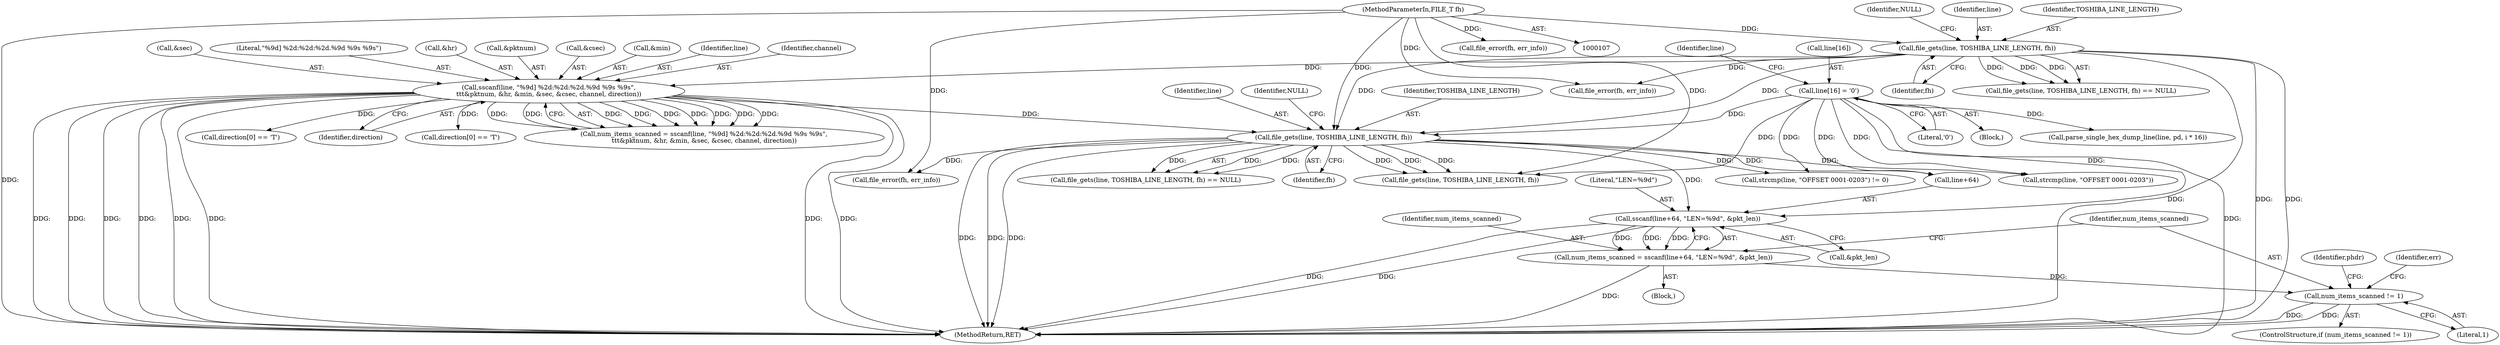 digraph "1_wireshark_5efb45231671baa2db2011d8f67f9d6e72bc455b@del" {
"1000233" [label="(Call,sscanf(line+64, \"LEN=%9d\", &pkt_len))"];
"1000221" [label="(Call,line[16] = '\0')"];
"1000197" [label="(Call,file_gets(line, TOSHIBA_LINE_LENGTH, fh))"];
"1000162" [label="(Call,sscanf(line, \"%9d] %2d:%2d:%2d.%9d %9s %9s\",\n\t\t\t&pktnum, &hr, &min, &sec, &csec, channel, direction))"];
"1000136" [label="(Call,file_gets(line, TOSHIBA_LINE_LENGTH, fh))"];
"1000108" [label="(MethodParameterIn,FILE_T fh)"];
"1000231" [label="(Call,num_items_scanned = sscanf(line+64, \"LEN=%9d\", &pkt_len))"];
"1000241" [label="(Call,num_items_scanned != 1)"];
"1000242" [label="(Identifier,num_items_scanned)"];
"1000437" [label="(Call,parse_single_hex_dump_line(line, pd, i * 16))"];
"1000173" [label="(Call,&csec)"];
"1000145" [label="(Call,file_error(fh, err_info))"];
"1000201" [label="(Identifier,NULL)"];
"1000225" [label="(Literal,'\0')"];
"1000176" [label="(Identifier,direction)"];
"1000169" [label="(Call,&min)"];
"1000234" [label="(Call,line+64)"];
"1000163" [label="(Identifier,line)"];
"1000162" [label="(Call,sscanf(line, \"%9d] %2d:%2d:%2d.%9d %9s %9s\",\n\t\t\t&pktnum, &hr, &min, &sec, &csec, channel, direction))"];
"1000138" [label="(Identifier,TOSHIBA_LINE_LENGTH)"];
"1000227" [label="(Call,strcmp(line, \"OFFSET 0001-0203\"))"];
"1000231" [label="(Call,num_items_scanned = sscanf(line+64, \"LEN=%9d\", &pkt_len))"];
"1000457" [label="(MethodReturn,RET)"];
"1000199" [label="(Identifier,TOSHIBA_LINE_LENGTH)"];
"1000175" [label="(Identifier,channel)"];
"1000319" [label="(Call,direction[0] == 'T')"];
"1000160" [label="(Call,num_items_scanned = sscanf(line, \"%9d] %2d:%2d:%2d.%9d %9s %9s\",\n\t\t\t&pktnum, &hr, &min, &sec, &csec, channel, direction))"];
"1000196" [label="(Call,file_gets(line, TOSHIBA_LINE_LENGTH, fh) == NULL)"];
"1000171" [label="(Call,&sec)"];
"1000164" [label="(Literal,\"%9d] %2d:%2d:%2d.%9d %9s %9s\")"];
"1000108" [label="(MethodParameterIn,FILE_T fh)"];
"1000140" [label="(Identifier,NULL)"];
"1000226" [label="(Call,strcmp(line, \"OFFSET 0001-0203\") != 0)"];
"1000200" [label="(Identifier,fh)"];
"1000136" [label="(Call,file_gets(line, TOSHIBA_LINE_LENGTH, fh))"];
"1000258" [label="(Identifier,phdr)"];
"1000167" [label="(Call,&hr)"];
"1000240" [label="(ControlStructure,if (num_items_scanned != 1))"];
"1000137" [label="(Identifier,line)"];
"1000232" [label="(Identifier,num_items_scanned)"];
"1000352" [label="(Call,direction[0] == 'T')"];
"1000198" [label="(Identifier,line)"];
"1000243" [label="(Literal,1)"];
"1000194" [label="(Block,)"];
"1000237" [label="(Literal,\"LEN=%9d\")"];
"1000411" [label="(Call,file_gets(line, TOSHIBA_LINE_LENGTH, fh))"];
"1000197" [label="(Call,file_gets(line, TOSHIBA_LINE_LENGTH, fh))"];
"1000139" [label="(Identifier,fh)"];
"1000420" [label="(Call,file_error(fh, err_info))"];
"1000135" [label="(Call,file_gets(line, TOSHIBA_LINE_LENGTH, fh) == NULL)"];
"1000241" [label="(Call,num_items_scanned != 1)"];
"1000221" [label="(Call,line[16] = '\0')"];
"1000206" [label="(Call,file_error(fh, err_info))"];
"1000222" [label="(Call,line[16])"];
"1000247" [label="(Identifier,err)"];
"1000228" [label="(Identifier,line)"];
"1000113" [label="(Block,)"];
"1000165" [label="(Call,&pktnum)"];
"1000233" [label="(Call,sscanf(line+64, \"LEN=%9d\", &pkt_len))"];
"1000238" [label="(Call,&pkt_len)"];
"1000233" -> "1000231"  [label="AST: "];
"1000233" -> "1000238"  [label="CFG: "];
"1000234" -> "1000233"  [label="AST: "];
"1000237" -> "1000233"  [label="AST: "];
"1000238" -> "1000233"  [label="AST: "];
"1000231" -> "1000233"  [label="CFG: "];
"1000233" -> "1000457"  [label="DDG: "];
"1000233" -> "1000457"  [label="DDG: "];
"1000233" -> "1000231"  [label="DDG: "];
"1000233" -> "1000231"  [label="DDG: "];
"1000233" -> "1000231"  [label="DDG: "];
"1000221" -> "1000233"  [label="DDG: "];
"1000197" -> "1000233"  [label="DDG: "];
"1000221" -> "1000194"  [label="AST: "];
"1000221" -> "1000225"  [label="CFG: "];
"1000222" -> "1000221"  [label="AST: "];
"1000225" -> "1000221"  [label="AST: "];
"1000228" -> "1000221"  [label="CFG: "];
"1000221" -> "1000457"  [label="DDG: "];
"1000221" -> "1000197"  [label="DDG: "];
"1000221" -> "1000226"  [label="DDG: "];
"1000221" -> "1000227"  [label="DDG: "];
"1000221" -> "1000234"  [label="DDG: "];
"1000221" -> "1000411"  [label="DDG: "];
"1000221" -> "1000437"  [label="DDG: "];
"1000197" -> "1000196"  [label="AST: "];
"1000197" -> "1000200"  [label="CFG: "];
"1000198" -> "1000197"  [label="AST: "];
"1000199" -> "1000197"  [label="AST: "];
"1000200" -> "1000197"  [label="AST: "];
"1000201" -> "1000197"  [label="CFG: "];
"1000197" -> "1000457"  [label="DDG: "];
"1000197" -> "1000457"  [label="DDG: "];
"1000197" -> "1000457"  [label="DDG: "];
"1000197" -> "1000196"  [label="DDG: "];
"1000197" -> "1000196"  [label="DDG: "];
"1000197" -> "1000196"  [label="DDG: "];
"1000162" -> "1000197"  [label="DDG: "];
"1000136" -> "1000197"  [label="DDG: "];
"1000136" -> "1000197"  [label="DDG: "];
"1000108" -> "1000197"  [label="DDG: "];
"1000197" -> "1000206"  [label="DDG: "];
"1000197" -> "1000226"  [label="DDG: "];
"1000197" -> "1000227"  [label="DDG: "];
"1000197" -> "1000234"  [label="DDG: "];
"1000197" -> "1000411"  [label="DDG: "];
"1000197" -> "1000411"  [label="DDG: "];
"1000197" -> "1000411"  [label="DDG: "];
"1000162" -> "1000160"  [label="AST: "];
"1000162" -> "1000176"  [label="CFG: "];
"1000163" -> "1000162"  [label="AST: "];
"1000164" -> "1000162"  [label="AST: "];
"1000165" -> "1000162"  [label="AST: "];
"1000167" -> "1000162"  [label="AST: "];
"1000169" -> "1000162"  [label="AST: "];
"1000171" -> "1000162"  [label="AST: "];
"1000173" -> "1000162"  [label="AST: "];
"1000175" -> "1000162"  [label="AST: "];
"1000176" -> "1000162"  [label="AST: "];
"1000160" -> "1000162"  [label="CFG: "];
"1000162" -> "1000457"  [label="DDG: "];
"1000162" -> "1000457"  [label="DDG: "];
"1000162" -> "1000457"  [label="DDG: "];
"1000162" -> "1000457"  [label="DDG: "];
"1000162" -> "1000457"  [label="DDG: "];
"1000162" -> "1000457"  [label="DDG: "];
"1000162" -> "1000457"  [label="DDG: "];
"1000162" -> "1000457"  [label="DDG: "];
"1000162" -> "1000160"  [label="DDG: "];
"1000162" -> "1000160"  [label="DDG: "];
"1000162" -> "1000160"  [label="DDG: "];
"1000162" -> "1000160"  [label="DDG: "];
"1000162" -> "1000160"  [label="DDG: "];
"1000162" -> "1000160"  [label="DDG: "];
"1000162" -> "1000160"  [label="DDG: "];
"1000162" -> "1000160"  [label="DDG: "];
"1000162" -> "1000160"  [label="DDG: "];
"1000136" -> "1000162"  [label="DDG: "];
"1000162" -> "1000319"  [label="DDG: "];
"1000162" -> "1000352"  [label="DDG: "];
"1000136" -> "1000135"  [label="AST: "];
"1000136" -> "1000139"  [label="CFG: "];
"1000137" -> "1000136"  [label="AST: "];
"1000138" -> "1000136"  [label="AST: "];
"1000139" -> "1000136"  [label="AST: "];
"1000140" -> "1000136"  [label="CFG: "];
"1000136" -> "1000457"  [label="DDG: "];
"1000136" -> "1000457"  [label="DDG: "];
"1000136" -> "1000457"  [label="DDG: "];
"1000136" -> "1000135"  [label="DDG: "];
"1000136" -> "1000135"  [label="DDG: "];
"1000136" -> "1000135"  [label="DDG: "];
"1000108" -> "1000136"  [label="DDG: "];
"1000136" -> "1000145"  [label="DDG: "];
"1000108" -> "1000107"  [label="AST: "];
"1000108" -> "1000457"  [label="DDG: "];
"1000108" -> "1000145"  [label="DDG: "];
"1000108" -> "1000206"  [label="DDG: "];
"1000108" -> "1000411"  [label="DDG: "];
"1000108" -> "1000420"  [label="DDG: "];
"1000231" -> "1000113"  [label="AST: "];
"1000232" -> "1000231"  [label="AST: "];
"1000242" -> "1000231"  [label="CFG: "];
"1000231" -> "1000457"  [label="DDG: "];
"1000231" -> "1000241"  [label="DDG: "];
"1000241" -> "1000240"  [label="AST: "];
"1000241" -> "1000243"  [label="CFG: "];
"1000242" -> "1000241"  [label="AST: "];
"1000243" -> "1000241"  [label="AST: "];
"1000247" -> "1000241"  [label="CFG: "];
"1000258" -> "1000241"  [label="CFG: "];
"1000241" -> "1000457"  [label="DDG: "];
"1000241" -> "1000457"  [label="DDG: "];
}
